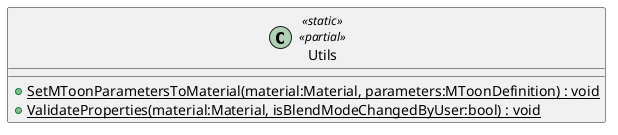 @startuml
class Utils <<static>> <<partial>> {
    + {static} SetMToonParametersToMaterial(material:Material, parameters:MToonDefinition) : void
    + {static} ValidateProperties(material:Material, isBlendModeChangedByUser:bool) : void
}
@enduml
